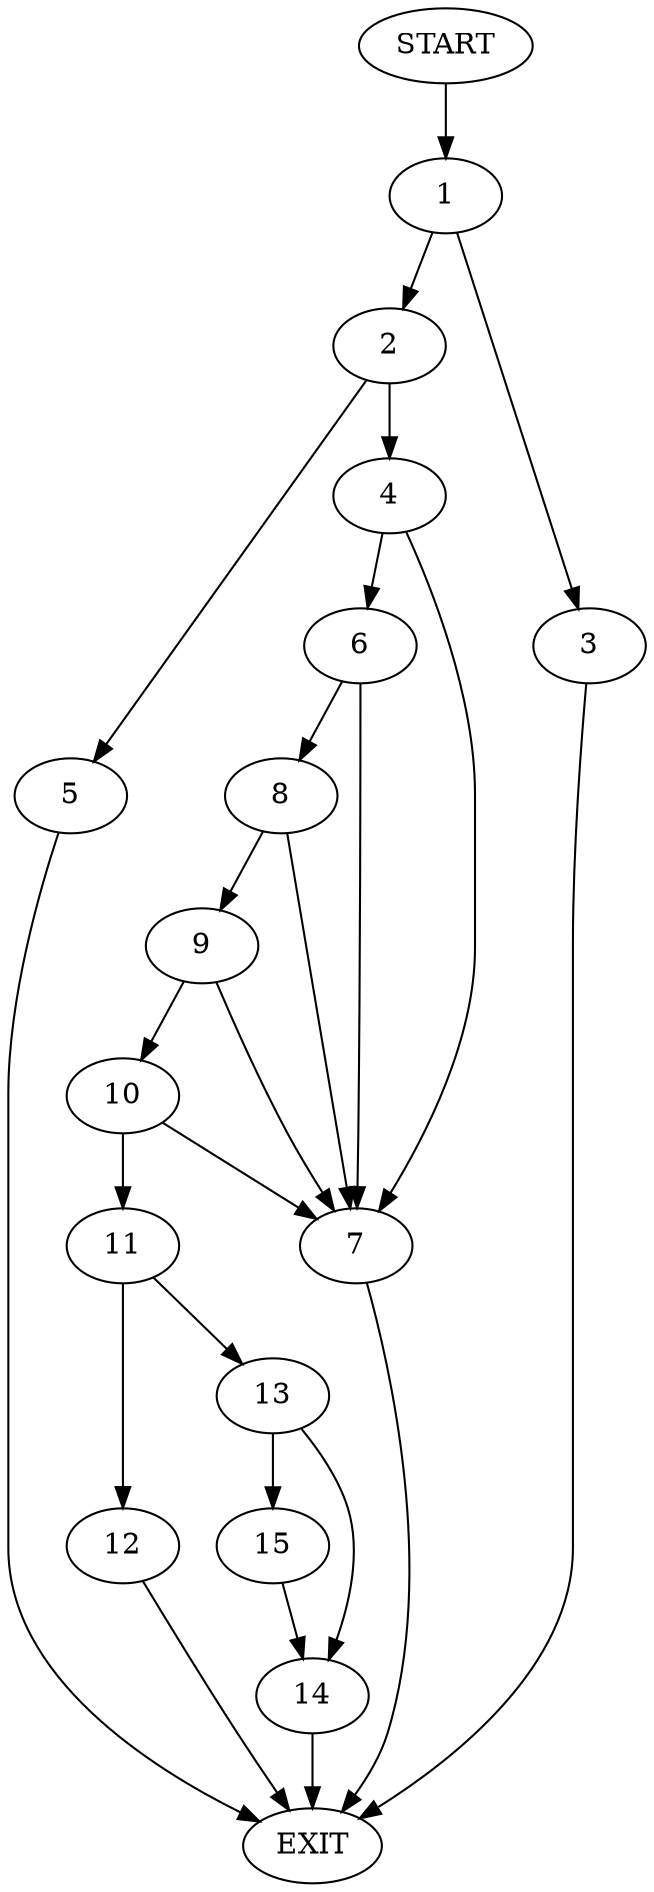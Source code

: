 digraph {
0 [label="START"]
16 [label="EXIT"]
0 -> 1
1 -> 2
1 -> 3
2 -> 4
2 -> 5
3 -> 16
5 -> 16
4 -> 6
4 -> 7
7 -> 16
6 -> 7
6 -> 8
8 -> 9
8 -> 7
9 -> 10
9 -> 7
10 -> 11
10 -> 7
11 -> 12
11 -> 13
13 -> 14
13 -> 15
12 -> 16
14 -> 16
15 -> 14
}
